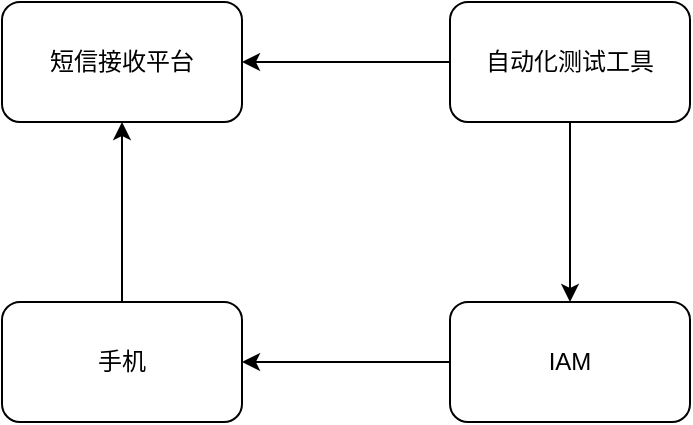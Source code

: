 <mxfile version="24.6.4" type="gitlab">
  <diagram name="Page-1" id="hw1DAFx1ku3KvIeotm99">
    <mxGraphModel dx="2074" dy="1148" grid="1" gridSize="10" guides="1" tooltips="1" connect="1" arrows="1" fold="1" page="1" pageScale="1" pageWidth="827" pageHeight="1169" math="0" shadow="0">
      <root>
        <mxCell id="0" />
        <mxCell id="1" parent="0" />
        <mxCell id="6PeiQ7cLVPs28lwcaiIt-2" value="短信接收平台" style="rounded=1;whiteSpace=wrap;html=1;" vertex="1" parent="1">
          <mxGeometry x="190" y="210" width="120" height="60" as="geometry" />
        </mxCell>
        <mxCell id="6PeiQ7cLVPs28lwcaiIt-7" style="edgeStyle=orthogonalEdgeStyle;rounded=0;orthogonalLoop=1;jettySize=auto;html=1;exitX=0.5;exitY=1;exitDx=0;exitDy=0;entryX=0.5;entryY=0;entryDx=0;entryDy=0;" edge="1" parent="1" source="6PeiQ7cLVPs28lwcaiIt-3" target="6PeiQ7cLVPs28lwcaiIt-5">
          <mxGeometry relative="1" as="geometry" />
        </mxCell>
        <mxCell id="6PeiQ7cLVPs28lwcaiIt-9" style="edgeStyle=orthogonalEdgeStyle;rounded=0;orthogonalLoop=1;jettySize=auto;html=1;exitX=0;exitY=0.5;exitDx=0;exitDy=0;entryX=1;entryY=0.5;entryDx=0;entryDy=0;" edge="1" parent="1" source="6PeiQ7cLVPs28lwcaiIt-3" target="6PeiQ7cLVPs28lwcaiIt-2">
          <mxGeometry relative="1" as="geometry" />
        </mxCell>
        <mxCell id="6PeiQ7cLVPs28lwcaiIt-3" value="自动化测试工具" style="rounded=1;whiteSpace=wrap;html=1;" vertex="1" parent="1">
          <mxGeometry x="414" y="210" width="120" height="60" as="geometry" />
        </mxCell>
        <mxCell id="6PeiQ7cLVPs28lwcaiIt-8" style="edgeStyle=orthogonalEdgeStyle;rounded=0;orthogonalLoop=1;jettySize=auto;html=1;exitX=0.5;exitY=0;exitDx=0;exitDy=0;entryX=0.5;entryY=1;entryDx=0;entryDy=0;" edge="1" parent="1" source="6PeiQ7cLVPs28lwcaiIt-4" target="6PeiQ7cLVPs28lwcaiIt-2">
          <mxGeometry relative="1" as="geometry" />
        </mxCell>
        <mxCell id="6PeiQ7cLVPs28lwcaiIt-4" value="手机" style="rounded=1;whiteSpace=wrap;html=1;" vertex="1" parent="1">
          <mxGeometry x="190" y="360" width="120" height="60" as="geometry" />
        </mxCell>
        <mxCell id="6PeiQ7cLVPs28lwcaiIt-6" style="edgeStyle=orthogonalEdgeStyle;rounded=0;orthogonalLoop=1;jettySize=auto;html=1;entryX=1;entryY=0.5;entryDx=0;entryDy=0;" edge="1" parent="1" source="6PeiQ7cLVPs28lwcaiIt-5" target="6PeiQ7cLVPs28lwcaiIt-4">
          <mxGeometry relative="1" as="geometry" />
        </mxCell>
        <mxCell id="6PeiQ7cLVPs28lwcaiIt-5" value="IAM" style="rounded=1;whiteSpace=wrap;html=1;" vertex="1" parent="1">
          <mxGeometry x="414" y="360" width="120" height="60" as="geometry" />
        </mxCell>
      </root>
    </mxGraphModel>
  </diagram>
</mxfile>
